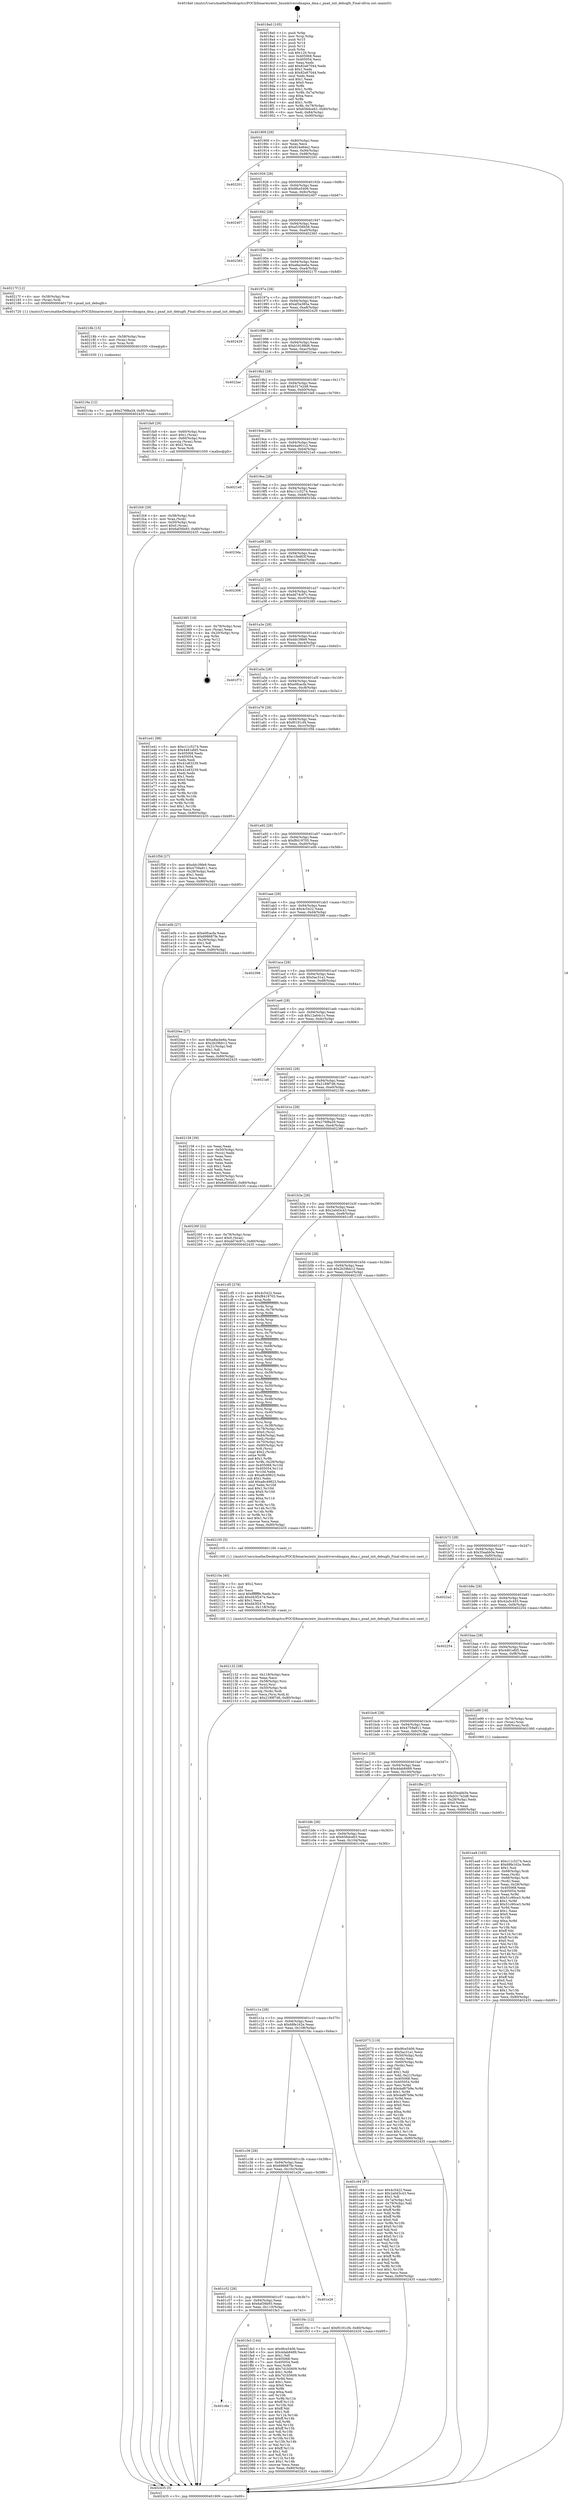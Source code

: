 digraph "0x4018a0" {
  label = "0x4018a0 (/mnt/c/Users/mathe/Desktop/tcc/POCII/binaries/extr_linuxdriversdmapxa_dma.c_pxad_init_debugfs_Final-ollvm.out::main(0))"
  labelloc = "t"
  node[shape=record]

  Entry [label="",width=0.3,height=0.3,shape=circle,fillcolor=black,style=filled]
  "0x401909" [label="{
     0x401909 [29]\l
     | [instrs]\l
     &nbsp;&nbsp;0x401909 \<+3\>: mov -0x80(%rbp),%eax\l
     &nbsp;&nbsp;0x40190c \<+2\>: mov %eax,%ecx\l
     &nbsp;&nbsp;0x40190e \<+6\>: sub $0x924e84e2,%ecx\l
     &nbsp;&nbsp;0x401914 \<+6\>: mov %eax,-0x94(%rbp)\l
     &nbsp;&nbsp;0x40191a \<+6\>: mov %ecx,-0x98(%rbp)\l
     &nbsp;&nbsp;0x401920 \<+6\>: je 0000000000402201 \<main+0x961\>\l
  }"]
  "0x402201" [label="{
     0x402201\l
  }", style=dashed]
  "0x401926" [label="{
     0x401926 [28]\l
     | [instrs]\l
     &nbsp;&nbsp;0x401926 \<+5\>: jmp 000000000040192b \<main+0x8b\>\l
     &nbsp;&nbsp;0x40192b \<+6\>: mov -0x94(%rbp),%eax\l
     &nbsp;&nbsp;0x401931 \<+5\>: sub $0x9fce5406,%eax\l
     &nbsp;&nbsp;0x401936 \<+6\>: mov %eax,-0x9c(%rbp)\l
     &nbsp;&nbsp;0x40193c \<+6\>: je 0000000000402407 \<main+0xb67\>\l
  }"]
  Exit [label="",width=0.3,height=0.3,shape=circle,fillcolor=black,style=filled,peripheries=2]
  "0x402407" [label="{
     0x402407\l
  }", style=dashed]
  "0x401942" [label="{
     0x401942 [28]\l
     | [instrs]\l
     &nbsp;&nbsp;0x401942 \<+5\>: jmp 0000000000401947 \<main+0xa7\>\l
     &nbsp;&nbsp;0x401947 \<+6\>: mov -0x94(%rbp),%eax\l
     &nbsp;&nbsp;0x40194d \<+5\>: sub $0xa5356b56,%eax\l
     &nbsp;&nbsp;0x401952 \<+6\>: mov %eax,-0xa0(%rbp)\l
     &nbsp;&nbsp;0x401958 \<+6\>: je 0000000000402363 \<main+0xac3\>\l
  }"]
  "0x40219a" [label="{
     0x40219a [12]\l
     | [instrs]\l
     &nbsp;&nbsp;0x40219a \<+7\>: movl $0x276f8a29,-0x80(%rbp)\l
     &nbsp;&nbsp;0x4021a1 \<+5\>: jmp 0000000000402435 \<main+0xb95\>\l
  }"]
  "0x402363" [label="{
     0x402363\l
  }", style=dashed]
  "0x40195e" [label="{
     0x40195e [28]\l
     | [instrs]\l
     &nbsp;&nbsp;0x40195e \<+5\>: jmp 0000000000401963 \<main+0xc3\>\l
     &nbsp;&nbsp;0x401963 \<+6\>: mov -0x94(%rbp),%eax\l
     &nbsp;&nbsp;0x401969 \<+5\>: sub $0xa8acbe6a,%eax\l
     &nbsp;&nbsp;0x40196e \<+6\>: mov %eax,-0xa4(%rbp)\l
     &nbsp;&nbsp;0x401974 \<+6\>: je 000000000040217f \<main+0x8df\>\l
  }"]
  "0x40218b" [label="{
     0x40218b [15]\l
     | [instrs]\l
     &nbsp;&nbsp;0x40218b \<+4\>: mov -0x58(%rbp),%rax\l
     &nbsp;&nbsp;0x40218f \<+3\>: mov (%rax),%rax\l
     &nbsp;&nbsp;0x402192 \<+3\>: mov %rax,%rdi\l
     &nbsp;&nbsp;0x402195 \<+5\>: call 0000000000401030 \<free@plt\>\l
     | [calls]\l
     &nbsp;&nbsp;0x401030 \{1\} (unknown)\l
  }"]
  "0x40217f" [label="{
     0x40217f [12]\l
     | [instrs]\l
     &nbsp;&nbsp;0x40217f \<+4\>: mov -0x58(%rbp),%rax\l
     &nbsp;&nbsp;0x402183 \<+3\>: mov (%rax),%rdi\l
     &nbsp;&nbsp;0x402186 \<+5\>: call 0000000000401720 \<pxad_init_debugfs\>\l
     | [calls]\l
     &nbsp;&nbsp;0x401720 \{1\} (/mnt/c/Users/mathe/Desktop/tcc/POCII/binaries/extr_linuxdriversdmapxa_dma.c_pxad_init_debugfs_Final-ollvm.out::pxad_init_debugfs)\l
  }"]
  "0x40197a" [label="{
     0x40197a [28]\l
     | [instrs]\l
     &nbsp;&nbsp;0x40197a \<+5\>: jmp 000000000040197f \<main+0xdf\>\l
     &nbsp;&nbsp;0x40197f \<+6\>: mov -0x94(%rbp),%eax\l
     &nbsp;&nbsp;0x401985 \<+5\>: sub $0xaf3a385a,%eax\l
     &nbsp;&nbsp;0x40198a \<+6\>: mov %eax,-0xa8(%rbp)\l
     &nbsp;&nbsp;0x401990 \<+6\>: je 0000000000402429 \<main+0xb89\>\l
  }"]
  "0x402132" [label="{
     0x402132 [38]\l
     | [instrs]\l
     &nbsp;&nbsp;0x402132 \<+6\>: mov -0x118(%rbp),%ecx\l
     &nbsp;&nbsp;0x402138 \<+3\>: imul %eax,%ecx\l
     &nbsp;&nbsp;0x40213b \<+4\>: mov -0x58(%rbp),%rsi\l
     &nbsp;&nbsp;0x40213f \<+3\>: mov (%rsi),%rsi\l
     &nbsp;&nbsp;0x402142 \<+4\>: mov -0x50(%rbp),%rdi\l
     &nbsp;&nbsp;0x402146 \<+3\>: movslq (%rdi),%rdi\l
     &nbsp;&nbsp;0x402149 \<+3\>: mov %ecx,(%rsi,%rdi,4)\l
     &nbsp;&nbsp;0x40214c \<+7\>: movl $0x2189f7d6,-0x80(%rbp)\l
     &nbsp;&nbsp;0x402153 \<+5\>: jmp 0000000000402435 \<main+0xb95\>\l
  }"]
  "0x402429" [label="{
     0x402429\l
  }", style=dashed]
  "0x401996" [label="{
     0x401996 [28]\l
     | [instrs]\l
     &nbsp;&nbsp;0x401996 \<+5\>: jmp 000000000040199b \<main+0xfb\>\l
     &nbsp;&nbsp;0x40199b \<+6\>: mov -0x94(%rbp),%eax\l
     &nbsp;&nbsp;0x4019a1 \<+5\>: sub $0xb16188d6,%eax\l
     &nbsp;&nbsp;0x4019a6 \<+6\>: mov %eax,-0xac(%rbp)\l
     &nbsp;&nbsp;0x4019ac \<+6\>: je 00000000004022ae \<main+0xa0e\>\l
  }"]
  "0x40210a" [label="{
     0x40210a [40]\l
     | [instrs]\l
     &nbsp;&nbsp;0x40210a \<+5\>: mov $0x2,%ecx\l
     &nbsp;&nbsp;0x40210f \<+1\>: cltd\l
     &nbsp;&nbsp;0x402110 \<+2\>: idiv %ecx\l
     &nbsp;&nbsp;0x402112 \<+6\>: imul $0xfffffffe,%edx,%ecx\l
     &nbsp;&nbsp;0x402118 \<+6\>: add $0xd43f247e,%ecx\l
     &nbsp;&nbsp;0x40211e \<+3\>: add $0x1,%ecx\l
     &nbsp;&nbsp;0x402121 \<+6\>: sub $0xd43f247e,%ecx\l
     &nbsp;&nbsp;0x402127 \<+6\>: mov %ecx,-0x118(%rbp)\l
     &nbsp;&nbsp;0x40212d \<+5\>: call 0000000000401160 \<next_i\>\l
     | [calls]\l
     &nbsp;&nbsp;0x401160 \{1\} (/mnt/c/Users/mathe/Desktop/tcc/POCII/binaries/extr_linuxdriversdmapxa_dma.c_pxad_init_debugfs_Final-ollvm.out::next_i)\l
  }"]
  "0x4022ae" [label="{
     0x4022ae\l
  }", style=dashed]
  "0x4019b2" [label="{
     0x4019b2 [28]\l
     | [instrs]\l
     &nbsp;&nbsp;0x4019b2 \<+5\>: jmp 00000000004019b7 \<main+0x117\>\l
     &nbsp;&nbsp;0x4019b7 \<+6\>: mov -0x94(%rbp),%eax\l
     &nbsp;&nbsp;0x4019bd \<+5\>: sub $0xb317e2d8,%eax\l
     &nbsp;&nbsp;0x4019c2 \<+6\>: mov %eax,-0xb0(%rbp)\l
     &nbsp;&nbsp;0x4019c8 \<+6\>: je 0000000000401fa9 \<main+0x709\>\l
  }"]
  "0x401c6e" [label="{
     0x401c6e\l
  }", style=dashed]
  "0x401fa9" [label="{
     0x401fa9 [29]\l
     | [instrs]\l
     &nbsp;&nbsp;0x401fa9 \<+4\>: mov -0x60(%rbp),%rax\l
     &nbsp;&nbsp;0x401fad \<+6\>: movl $0x1,(%rax)\l
     &nbsp;&nbsp;0x401fb3 \<+4\>: mov -0x60(%rbp),%rax\l
     &nbsp;&nbsp;0x401fb7 \<+3\>: movslq (%rax),%rax\l
     &nbsp;&nbsp;0x401fba \<+4\>: shl $0x2,%rax\l
     &nbsp;&nbsp;0x401fbe \<+3\>: mov %rax,%rdi\l
     &nbsp;&nbsp;0x401fc1 \<+5\>: call 0000000000401050 \<malloc@plt\>\l
     | [calls]\l
     &nbsp;&nbsp;0x401050 \{1\} (unknown)\l
  }"]
  "0x4019ce" [label="{
     0x4019ce [28]\l
     | [instrs]\l
     &nbsp;&nbsp;0x4019ce \<+5\>: jmp 00000000004019d3 \<main+0x133\>\l
     &nbsp;&nbsp;0x4019d3 \<+6\>: mov -0x94(%rbp),%eax\l
     &nbsp;&nbsp;0x4019d9 \<+5\>: sub $0xb4a901c2,%eax\l
     &nbsp;&nbsp;0x4019de \<+6\>: mov %eax,-0xb4(%rbp)\l
     &nbsp;&nbsp;0x4019e4 \<+6\>: je 00000000004021e0 \<main+0x940\>\l
  }"]
  "0x401fe3" [label="{
     0x401fe3 [144]\l
     | [instrs]\l
     &nbsp;&nbsp;0x401fe3 \<+5\>: mov $0x9fce5406,%eax\l
     &nbsp;&nbsp;0x401fe8 \<+5\>: mov $0x4dab8489,%ecx\l
     &nbsp;&nbsp;0x401fed \<+2\>: mov $0x1,%dl\l
     &nbsp;&nbsp;0x401fef \<+7\>: mov 0x405068,%esi\l
     &nbsp;&nbsp;0x401ff6 \<+7\>: mov 0x405054,%edi\l
     &nbsp;&nbsp;0x401ffd \<+3\>: mov %esi,%r8d\l
     &nbsp;&nbsp;0x402000 \<+7\>: add $0x7d1b5609,%r8d\l
     &nbsp;&nbsp;0x402007 \<+4\>: sub $0x1,%r8d\l
     &nbsp;&nbsp;0x40200b \<+7\>: sub $0x7d1b5609,%r8d\l
     &nbsp;&nbsp;0x402012 \<+4\>: imul %r8d,%esi\l
     &nbsp;&nbsp;0x402016 \<+3\>: and $0x1,%esi\l
     &nbsp;&nbsp;0x402019 \<+3\>: cmp $0x0,%esi\l
     &nbsp;&nbsp;0x40201c \<+4\>: sete %r9b\l
     &nbsp;&nbsp;0x402020 \<+3\>: cmp $0xa,%edi\l
     &nbsp;&nbsp;0x402023 \<+4\>: setl %r10b\l
     &nbsp;&nbsp;0x402027 \<+3\>: mov %r9b,%r11b\l
     &nbsp;&nbsp;0x40202a \<+4\>: xor $0xff,%r11b\l
     &nbsp;&nbsp;0x40202e \<+3\>: mov %r10b,%bl\l
     &nbsp;&nbsp;0x402031 \<+3\>: xor $0xff,%bl\l
     &nbsp;&nbsp;0x402034 \<+3\>: xor $0x1,%dl\l
     &nbsp;&nbsp;0x402037 \<+3\>: mov %r11b,%r14b\l
     &nbsp;&nbsp;0x40203a \<+4\>: and $0xff,%r14b\l
     &nbsp;&nbsp;0x40203e \<+3\>: and %dl,%r9b\l
     &nbsp;&nbsp;0x402041 \<+3\>: mov %bl,%r15b\l
     &nbsp;&nbsp;0x402044 \<+4\>: and $0xff,%r15b\l
     &nbsp;&nbsp;0x402048 \<+3\>: and %dl,%r10b\l
     &nbsp;&nbsp;0x40204b \<+3\>: or %r9b,%r14b\l
     &nbsp;&nbsp;0x40204e \<+3\>: or %r10b,%r15b\l
     &nbsp;&nbsp;0x402051 \<+3\>: xor %r15b,%r14b\l
     &nbsp;&nbsp;0x402054 \<+3\>: or %bl,%r11b\l
     &nbsp;&nbsp;0x402057 \<+4\>: xor $0xff,%r11b\l
     &nbsp;&nbsp;0x40205b \<+3\>: or $0x1,%dl\l
     &nbsp;&nbsp;0x40205e \<+3\>: and %dl,%r11b\l
     &nbsp;&nbsp;0x402061 \<+3\>: or %r11b,%r14b\l
     &nbsp;&nbsp;0x402064 \<+4\>: test $0x1,%r14b\l
     &nbsp;&nbsp;0x402068 \<+3\>: cmovne %ecx,%eax\l
     &nbsp;&nbsp;0x40206b \<+3\>: mov %eax,-0x80(%rbp)\l
     &nbsp;&nbsp;0x40206e \<+5\>: jmp 0000000000402435 \<main+0xb95\>\l
  }"]
  "0x4021e0" [label="{
     0x4021e0\l
  }", style=dashed]
  "0x4019ea" [label="{
     0x4019ea [28]\l
     | [instrs]\l
     &nbsp;&nbsp;0x4019ea \<+5\>: jmp 00000000004019ef \<main+0x14f\>\l
     &nbsp;&nbsp;0x4019ef \<+6\>: mov -0x94(%rbp),%eax\l
     &nbsp;&nbsp;0x4019f5 \<+5\>: sub $0xc11c5274,%eax\l
     &nbsp;&nbsp;0x4019fa \<+6\>: mov %eax,-0xb8(%rbp)\l
     &nbsp;&nbsp;0x401a00 \<+6\>: je 00000000004023da \<main+0xb3a\>\l
  }"]
  "0x401c52" [label="{
     0x401c52 [28]\l
     | [instrs]\l
     &nbsp;&nbsp;0x401c52 \<+5\>: jmp 0000000000401c57 \<main+0x3b7\>\l
     &nbsp;&nbsp;0x401c57 \<+6\>: mov -0x94(%rbp),%eax\l
     &nbsp;&nbsp;0x401c5d \<+5\>: sub $0x6af36b93,%eax\l
     &nbsp;&nbsp;0x401c62 \<+6\>: mov %eax,-0x110(%rbp)\l
     &nbsp;&nbsp;0x401c68 \<+6\>: je 0000000000401fe3 \<main+0x743\>\l
  }"]
  "0x4023da" [label="{
     0x4023da\l
  }", style=dashed]
  "0x401a06" [label="{
     0x401a06 [28]\l
     | [instrs]\l
     &nbsp;&nbsp;0x401a06 \<+5\>: jmp 0000000000401a0b \<main+0x16b\>\l
     &nbsp;&nbsp;0x401a0b \<+6\>: mov -0x94(%rbp),%eax\l
     &nbsp;&nbsp;0x401a11 \<+5\>: sub $0xc1fed63f,%eax\l
     &nbsp;&nbsp;0x401a16 \<+6\>: mov %eax,-0xbc(%rbp)\l
     &nbsp;&nbsp;0x401a1c \<+6\>: je 0000000000402306 \<main+0xa66\>\l
  }"]
  "0x401e26" [label="{
     0x401e26\l
  }", style=dashed]
  "0x402306" [label="{
     0x402306\l
  }", style=dashed]
  "0x401a22" [label="{
     0x401a22 [28]\l
     | [instrs]\l
     &nbsp;&nbsp;0x401a22 \<+5\>: jmp 0000000000401a27 \<main+0x187\>\l
     &nbsp;&nbsp;0x401a27 \<+6\>: mov -0x94(%rbp),%eax\l
     &nbsp;&nbsp;0x401a2d \<+5\>: sub $0xdd74c97c,%eax\l
     &nbsp;&nbsp;0x401a32 \<+6\>: mov %eax,-0xc0(%rbp)\l
     &nbsp;&nbsp;0x401a38 \<+6\>: je 0000000000402385 \<main+0xae5\>\l
  }"]
  "0x401fc6" [label="{
     0x401fc6 [29]\l
     | [instrs]\l
     &nbsp;&nbsp;0x401fc6 \<+4\>: mov -0x58(%rbp),%rdi\l
     &nbsp;&nbsp;0x401fca \<+3\>: mov %rax,(%rdi)\l
     &nbsp;&nbsp;0x401fcd \<+4\>: mov -0x50(%rbp),%rax\l
     &nbsp;&nbsp;0x401fd1 \<+6\>: movl $0x0,(%rax)\l
     &nbsp;&nbsp;0x401fd7 \<+7\>: movl $0x6af36b93,-0x80(%rbp)\l
     &nbsp;&nbsp;0x401fde \<+5\>: jmp 0000000000402435 \<main+0xb95\>\l
  }"]
  "0x402385" [label="{
     0x402385 [19]\l
     | [instrs]\l
     &nbsp;&nbsp;0x402385 \<+4\>: mov -0x78(%rbp),%rax\l
     &nbsp;&nbsp;0x402389 \<+2\>: mov (%rax),%eax\l
     &nbsp;&nbsp;0x40238b \<+4\>: lea -0x20(%rbp),%rsp\l
     &nbsp;&nbsp;0x40238f \<+1\>: pop %rbx\l
     &nbsp;&nbsp;0x402390 \<+2\>: pop %r12\l
     &nbsp;&nbsp;0x402392 \<+2\>: pop %r14\l
     &nbsp;&nbsp;0x402394 \<+2\>: pop %r15\l
     &nbsp;&nbsp;0x402396 \<+1\>: pop %rbp\l
     &nbsp;&nbsp;0x402397 \<+1\>: ret\l
  }"]
  "0x401a3e" [label="{
     0x401a3e [28]\l
     | [instrs]\l
     &nbsp;&nbsp;0x401a3e \<+5\>: jmp 0000000000401a43 \<main+0x1a3\>\l
     &nbsp;&nbsp;0x401a43 \<+6\>: mov -0x94(%rbp),%eax\l
     &nbsp;&nbsp;0x401a49 \<+5\>: sub $0xddc39fe9,%eax\l
     &nbsp;&nbsp;0x401a4e \<+6\>: mov %eax,-0xc4(%rbp)\l
     &nbsp;&nbsp;0x401a54 \<+6\>: je 0000000000401f73 \<main+0x6d3\>\l
  }"]
  "0x401c36" [label="{
     0x401c36 [28]\l
     | [instrs]\l
     &nbsp;&nbsp;0x401c36 \<+5\>: jmp 0000000000401c3b \<main+0x39b\>\l
     &nbsp;&nbsp;0x401c3b \<+6\>: mov -0x94(%rbp),%eax\l
     &nbsp;&nbsp;0x401c41 \<+5\>: sub $0x698687fe,%eax\l
     &nbsp;&nbsp;0x401c46 \<+6\>: mov %eax,-0x10c(%rbp)\l
     &nbsp;&nbsp;0x401c4c \<+6\>: je 0000000000401e26 \<main+0x586\>\l
  }"]
  "0x401f73" [label="{
     0x401f73\l
  }", style=dashed]
  "0x401a5a" [label="{
     0x401a5a [28]\l
     | [instrs]\l
     &nbsp;&nbsp;0x401a5a \<+5\>: jmp 0000000000401a5f \<main+0x1bf\>\l
     &nbsp;&nbsp;0x401a5f \<+6\>: mov -0x94(%rbp),%eax\l
     &nbsp;&nbsp;0x401a65 \<+5\>: sub $0xe0fcacfa,%eax\l
     &nbsp;&nbsp;0x401a6a \<+6\>: mov %eax,-0xc8(%rbp)\l
     &nbsp;&nbsp;0x401a70 \<+6\>: je 0000000000401e41 \<main+0x5a1\>\l
  }"]
  "0x401f4c" [label="{
     0x401f4c [12]\l
     | [instrs]\l
     &nbsp;&nbsp;0x401f4c \<+7\>: movl $0xf0191cf4,-0x80(%rbp)\l
     &nbsp;&nbsp;0x401f53 \<+5\>: jmp 0000000000402435 \<main+0xb95\>\l
  }"]
  "0x401e41" [label="{
     0x401e41 [88]\l
     | [instrs]\l
     &nbsp;&nbsp;0x401e41 \<+5\>: mov $0xc11c5274,%eax\l
     &nbsp;&nbsp;0x401e46 \<+5\>: mov $0x4481efd5,%ecx\l
     &nbsp;&nbsp;0x401e4b \<+7\>: mov 0x405068,%edx\l
     &nbsp;&nbsp;0x401e52 \<+7\>: mov 0x405054,%esi\l
     &nbsp;&nbsp;0x401e59 \<+2\>: mov %edx,%edi\l
     &nbsp;&nbsp;0x401e5b \<+6\>: sub $0x41e83239,%edi\l
     &nbsp;&nbsp;0x401e61 \<+3\>: sub $0x1,%edi\l
     &nbsp;&nbsp;0x401e64 \<+6\>: add $0x41e83239,%edi\l
     &nbsp;&nbsp;0x401e6a \<+3\>: imul %edi,%edx\l
     &nbsp;&nbsp;0x401e6d \<+3\>: and $0x1,%edx\l
     &nbsp;&nbsp;0x401e70 \<+3\>: cmp $0x0,%edx\l
     &nbsp;&nbsp;0x401e73 \<+4\>: sete %r8b\l
     &nbsp;&nbsp;0x401e77 \<+3\>: cmp $0xa,%esi\l
     &nbsp;&nbsp;0x401e7a \<+4\>: setl %r9b\l
     &nbsp;&nbsp;0x401e7e \<+3\>: mov %r8b,%r10b\l
     &nbsp;&nbsp;0x401e81 \<+3\>: and %r9b,%r10b\l
     &nbsp;&nbsp;0x401e84 \<+3\>: xor %r9b,%r8b\l
     &nbsp;&nbsp;0x401e87 \<+3\>: or %r8b,%r10b\l
     &nbsp;&nbsp;0x401e8a \<+4\>: test $0x1,%r10b\l
     &nbsp;&nbsp;0x401e8e \<+3\>: cmovne %ecx,%eax\l
     &nbsp;&nbsp;0x401e91 \<+3\>: mov %eax,-0x80(%rbp)\l
     &nbsp;&nbsp;0x401e94 \<+5\>: jmp 0000000000402435 \<main+0xb95\>\l
  }"]
  "0x401a76" [label="{
     0x401a76 [28]\l
     | [instrs]\l
     &nbsp;&nbsp;0x401a76 \<+5\>: jmp 0000000000401a7b \<main+0x1db\>\l
     &nbsp;&nbsp;0x401a7b \<+6\>: mov -0x94(%rbp),%eax\l
     &nbsp;&nbsp;0x401a81 \<+5\>: sub $0xf0191cf4,%eax\l
     &nbsp;&nbsp;0x401a86 \<+6\>: mov %eax,-0xcc(%rbp)\l
     &nbsp;&nbsp;0x401a8c \<+6\>: je 0000000000401f58 \<main+0x6b8\>\l
  }"]
  "0x401ea9" [label="{
     0x401ea9 [163]\l
     | [instrs]\l
     &nbsp;&nbsp;0x401ea9 \<+5\>: mov $0xc11c5274,%ecx\l
     &nbsp;&nbsp;0x401eae \<+5\>: mov $0x68fe162e,%edx\l
     &nbsp;&nbsp;0x401eb3 \<+3\>: mov $0x1,%sil\l
     &nbsp;&nbsp;0x401eb6 \<+4\>: mov -0x68(%rbp),%rdi\l
     &nbsp;&nbsp;0x401eba \<+2\>: mov %eax,(%rdi)\l
     &nbsp;&nbsp;0x401ebc \<+4\>: mov -0x68(%rbp),%rdi\l
     &nbsp;&nbsp;0x401ec0 \<+2\>: mov (%rdi),%eax\l
     &nbsp;&nbsp;0x401ec2 \<+3\>: mov %eax,-0x28(%rbp)\l
     &nbsp;&nbsp;0x401ec5 \<+7\>: mov 0x405068,%eax\l
     &nbsp;&nbsp;0x401ecc \<+8\>: mov 0x405054,%r8d\l
     &nbsp;&nbsp;0x401ed4 \<+3\>: mov %eax,%r9d\l
     &nbsp;&nbsp;0x401ed7 \<+7\>: sub $0x51c90ce3,%r9d\l
     &nbsp;&nbsp;0x401ede \<+4\>: sub $0x1,%r9d\l
     &nbsp;&nbsp;0x401ee2 \<+7\>: add $0x51c90ce3,%r9d\l
     &nbsp;&nbsp;0x401ee9 \<+4\>: imul %r9d,%eax\l
     &nbsp;&nbsp;0x401eed \<+3\>: and $0x1,%eax\l
     &nbsp;&nbsp;0x401ef0 \<+3\>: cmp $0x0,%eax\l
     &nbsp;&nbsp;0x401ef3 \<+4\>: sete %r10b\l
     &nbsp;&nbsp;0x401ef7 \<+4\>: cmp $0xa,%r8d\l
     &nbsp;&nbsp;0x401efb \<+4\>: setl %r11b\l
     &nbsp;&nbsp;0x401eff \<+3\>: mov %r10b,%bl\l
     &nbsp;&nbsp;0x401f02 \<+3\>: xor $0xff,%bl\l
     &nbsp;&nbsp;0x401f05 \<+3\>: mov %r11b,%r14b\l
     &nbsp;&nbsp;0x401f08 \<+4\>: xor $0xff,%r14b\l
     &nbsp;&nbsp;0x401f0c \<+4\>: xor $0x0,%sil\l
     &nbsp;&nbsp;0x401f10 \<+3\>: mov %bl,%r15b\l
     &nbsp;&nbsp;0x401f13 \<+4\>: and $0x0,%r15b\l
     &nbsp;&nbsp;0x401f17 \<+3\>: and %sil,%r10b\l
     &nbsp;&nbsp;0x401f1a \<+3\>: mov %r14b,%r12b\l
     &nbsp;&nbsp;0x401f1d \<+4\>: and $0x0,%r12b\l
     &nbsp;&nbsp;0x401f21 \<+3\>: and %sil,%r11b\l
     &nbsp;&nbsp;0x401f24 \<+3\>: or %r10b,%r15b\l
     &nbsp;&nbsp;0x401f27 \<+3\>: or %r11b,%r12b\l
     &nbsp;&nbsp;0x401f2a \<+3\>: xor %r12b,%r15b\l
     &nbsp;&nbsp;0x401f2d \<+3\>: or %r14b,%bl\l
     &nbsp;&nbsp;0x401f30 \<+3\>: xor $0xff,%bl\l
     &nbsp;&nbsp;0x401f33 \<+4\>: or $0x0,%sil\l
     &nbsp;&nbsp;0x401f37 \<+3\>: and %sil,%bl\l
     &nbsp;&nbsp;0x401f3a \<+3\>: or %bl,%r15b\l
     &nbsp;&nbsp;0x401f3d \<+4\>: test $0x1,%r15b\l
     &nbsp;&nbsp;0x401f41 \<+3\>: cmovne %edx,%ecx\l
     &nbsp;&nbsp;0x401f44 \<+3\>: mov %ecx,-0x80(%rbp)\l
     &nbsp;&nbsp;0x401f47 \<+5\>: jmp 0000000000402435 \<main+0xb95\>\l
  }"]
  "0x401f58" [label="{
     0x401f58 [27]\l
     | [instrs]\l
     &nbsp;&nbsp;0x401f58 \<+5\>: mov $0xddc39fe9,%eax\l
     &nbsp;&nbsp;0x401f5d \<+5\>: mov $0x4759a911,%ecx\l
     &nbsp;&nbsp;0x401f62 \<+3\>: mov -0x28(%rbp),%edx\l
     &nbsp;&nbsp;0x401f65 \<+3\>: cmp $0x1,%edx\l
     &nbsp;&nbsp;0x401f68 \<+3\>: cmovl %ecx,%eax\l
     &nbsp;&nbsp;0x401f6b \<+3\>: mov %eax,-0x80(%rbp)\l
     &nbsp;&nbsp;0x401f6e \<+5\>: jmp 0000000000402435 \<main+0xb95\>\l
  }"]
  "0x401a92" [label="{
     0x401a92 [28]\l
     | [instrs]\l
     &nbsp;&nbsp;0x401a92 \<+5\>: jmp 0000000000401a97 \<main+0x1f7\>\l
     &nbsp;&nbsp;0x401a97 \<+6\>: mov -0x94(%rbp),%eax\l
     &nbsp;&nbsp;0x401a9d \<+5\>: sub $0xf8419705,%eax\l
     &nbsp;&nbsp;0x401aa2 \<+6\>: mov %eax,-0xd0(%rbp)\l
     &nbsp;&nbsp;0x401aa8 \<+6\>: je 0000000000401e0b \<main+0x56b\>\l
  }"]
  "0x4018a0" [label="{
     0x4018a0 [105]\l
     | [instrs]\l
     &nbsp;&nbsp;0x4018a0 \<+1\>: push %rbp\l
     &nbsp;&nbsp;0x4018a1 \<+3\>: mov %rsp,%rbp\l
     &nbsp;&nbsp;0x4018a4 \<+2\>: push %r15\l
     &nbsp;&nbsp;0x4018a6 \<+2\>: push %r14\l
     &nbsp;&nbsp;0x4018a8 \<+2\>: push %r12\l
     &nbsp;&nbsp;0x4018aa \<+1\>: push %rbx\l
     &nbsp;&nbsp;0x4018ab \<+7\>: sub $0x120,%rsp\l
     &nbsp;&nbsp;0x4018b2 \<+7\>: mov 0x405068,%eax\l
     &nbsp;&nbsp;0x4018b9 \<+7\>: mov 0x405054,%ecx\l
     &nbsp;&nbsp;0x4018c0 \<+2\>: mov %eax,%edx\l
     &nbsp;&nbsp;0x4018c2 \<+6\>: add $0x82a67044,%edx\l
     &nbsp;&nbsp;0x4018c8 \<+3\>: sub $0x1,%edx\l
     &nbsp;&nbsp;0x4018cb \<+6\>: sub $0x82a67044,%edx\l
     &nbsp;&nbsp;0x4018d1 \<+3\>: imul %edx,%eax\l
     &nbsp;&nbsp;0x4018d4 \<+3\>: and $0x1,%eax\l
     &nbsp;&nbsp;0x4018d7 \<+3\>: cmp $0x0,%eax\l
     &nbsp;&nbsp;0x4018da \<+4\>: sete %r8b\l
     &nbsp;&nbsp;0x4018de \<+4\>: and $0x1,%r8b\l
     &nbsp;&nbsp;0x4018e2 \<+4\>: mov %r8b,-0x7a(%rbp)\l
     &nbsp;&nbsp;0x4018e6 \<+3\>: cmp $0xa,%ecx\l
     &nbsp;&nbsp;0x4018e9 \<+4\>: setl %r8b\l
     &nbsp;&nbsp;0x4018ed \<+4\>: and $0x1,%r8b\l
     &nbsp;&nbsp;0x4018f1 \<+4\>: mov %r8b,-0x79(%rbp)\l
     &nbsp;&nbsp;0x4018f5 \<+7\>: movl $0x656dce63,-0x80(%rbp)\l
     &nbsp;&nbsp;0x4018fc \<+6\>: mov %edi,-0x84(%rbp)\l
     &nbsp;&nbsp;0x401902 \<+7\>: mov %rsi,-0x90(%rbp)\l
  }"]
  "0x401e0b" [label="{
     0x401e0b [27]\l
     | [instrs]\l
     &nbsp;&nbsp;0x401e0b \<+5\>: mov $0xe0fcacfa,%eax\l
     &nbsp;&nbsp;0x401e10 \<+5\>: mov $0x698687fe,%ecx\l
     &nbsp;&nbsp;0x401e15 \<+3\>: mov -0x29(%rbp),%dl\l
     &nbsp;&nbsp;0x401e18 \<+3\>: test $0x1,%dl\l
     &nbsp;&nbsp;0x401e1b \<+3\>: cmovne %ecx,%eax\l
     &nbsp;&nbsp;0x401e1e \<+3\>: mov %eax,-0x80(%rbp)\l
     &nbsp;&nbsp;0x401e21 \<+5\>: jmp 0000000000402435 \<main+0xb95\>\l
  }"]
  "0x401aae" [label="{
     0x401aae [28]\l
     | [instrs]\l
     &nbsp;&nbsp;0x401aae \<+5\>: jmp 0000000000401ab3 \<main+0x213\>\l
     &nbsp;&nbsp;0x401ab3 \<+6\>: mov -0x94(%rbp),%eax\l
     &nbsp;&nbsp;0x401ab9 \<+5\>: sub $0x4c5422,%eax\l
     &nbsp;&nbsp;0x401abe \<+6\>: mov %eax,-0xd4(%rbp)\l
     &nbsp;&nbsp;0x401ac4 \<+6\>: je 0000000000402398 \<main+0xaf8\>\l
  }"]
  "0x402435" [label="{
     0x402435 [5]\l
     | [instrs]\l
     &nbsp;&nbsp;0x402435 \<+5\>: jmp 0000000000401909 \<main+0x69\>\l
  }"]
  "0x402398" [label="{
     0x402398\l
  }", style=dashed]
  "0x401aca" [label="{
     0x401aca [28]\l
     | [instrs]\l
     &nbsp;&nbsp;0x401aca \<+5\>: jmp 0000000000401acf \<main+0x22f\>\l
     &nbsp;&nbsp;0x401acf \<+6\>: mov -0x94(%rbp),%eax\l
     &nbsp;&nbsp;0x401ad5 \<+5\>: sub $0x5ac31a1,%eax\l
     &nbsp;&nbsp;0x401ada \<+6\>: mov %eax,-0xd8(%rbp)\l
     &nbsp;&nbsp;0x401ae0 \<+6\>: je 00000000004020ea \<main+0x84a\>\l
  }"]
  "0x401c1a" [label="{
     0x401c1a [28]\l
     | [instrs]\l
     &nbsp;&nbsp;0x401c1a \<+5\>: jmp 0000000000401c1f \<main+0x37f\>\l
     &nbsp;&nbsp;0x401c1f \<+6\>: mov -0x94(%rbp),%eax\l
     &nbsp;&nbsp;0x401c25 \<+5\>: sub $0x68fe162e,%eax\l
     &nbsp;&nbsp;0x401c2a \<+6\>: mov %eax,-0x108(%rbp)\l
     &nbsp;&nbsp;0x401c30 \<+6\>: je 0000000000401f4c \<main+0x6ac\>\l
  }"]
  "0x4020ea" [label="{
     0x4020ea [27]\l
     | [instrs]\l
     &nbsp;&nbsp;0x4020ea \<+5\>: mov $0xa8acbe6a,%eax\l
     &nbsp;&nbsp;0x4020ef \<+5\>: mov $0x2b29bb12,%ecx\l
     &nbsp;&nbsp;0x4020f4 \<+3\>: mov -0x21(%rbp),%dl\l
     &nbsp;&nbsp;0x4020f7 \<+3\>: test $0x1,%dl\l
     &nbsp;&nbsp;0x4020fa \<+3\>: cmovne %ecx,%eax\l
     &nbsp;&nbsp;0x4020fd \<+3\>: mov %eax,-0x80(%rbp)\l
     &nbsp;&nbsp;0x402100 \<+5\>: jmp 0000000000402435 \<main+0xb95\>\l
  }"]
  "0x401ae6" [label="{
     0x401ae6 [28]\l
     | [instrs]\l
     &nbsp;&nbsp;0x401ae6 \<+5\>: jmp 0000000000401aeb \<main+0x24b\>\l
     &nbsp;&nbsp;0x401aeb \<+6\>: mov -0x94(%rbp),%eax\l
     &nbsp;&nbsp;0x401af1 \<+5\>: sub $0x12a64c1c,%eax\l
     &nbsp;&nbsp;0x401af6 \<+6\>: mov %eax,-0xdc(%rbp)\l
     &nbsp;&nbsp;0x401afc \<+6\>: je 00000000004021a6 \<main+0x906\>\l
  }"]
  "0x401c94" [label="{
     0x401c94 [97]\l
     | [instrs]\l
     &nbsp;&nbsp;0x401c94 \<+5\>: mov $0x4c5422,%eax\l
     &nbsp;&nbsp;0x401c99 \<+5\>: mov $0x2a0d3c43,%ecx\l
     &nbsp;&nbsp;0x401c9e \<+2\>: mov $0x1,%dl\l
     &nbsp;&nbsp;0x401ca0 \<+4\>: mov -0x7a(%rbp),%sil\l
     &nbsp;&nbsp;0x401ca4 \<+4\>: mov -0x79(%rbp),%dil\l
     &nbsp;&nbsp;0x401ca8 \<+3\>: mov %sil,%r8b\l
     &nbsp;&nbsp;0x401cab \<+4\>: xor $0xff,%r8b\l
     &nbsp;&nbsp;0x401caf \<+3\>: mov %dil,%r9b\l
     &nbsp;&nbsp;0x401cb2 \<+4\>: xor $0xff,%r9b\l
     &nbsp;&nbsp;0x401cb6 \<+3\>: xor $0x0,%dl\l
     &nbsp;&nbsp;0x401cb9 \<+3\>: mov %r8b,%r10b\l
     &nbsp;&nbsp;0x401cbc \<+4\>: and $0x0,%r10b\l
     &nbsp;&nbsp;0x401cc0 \<+3\>: and %dl,%sil\l
     &nbsp;&nbsp;0x401cc3 \<+3\>: mov %r9b,%r11b\l
     &nbsp;&nbsp;0x401cc6 \<+4\>: and $0x0,%r11b\l
     &nbsp;&nbsp;0x401cca \<+3\>: and %dl,%dil\l
     &nbsp;&nbsp;0x401ccd \<+3\>: or %sil,%r10b\l
     &nbsp;&nbsp;0x401cd0 \<+3\>: or %dil,%r11b\l
     &nbsp;&nbsp;0x401cd3 \<+3\>: xor %r11b,%r10b\l
     &nbsp;&nbsp;0x401cd6 \<+3\>: or %r9b,%r8b\l
     &nbsp;&nbsp;0x401cd9 \<+4\>: xor $0xff,%r8b\l
     &nbsp;&nbsp;0x401cdd \<+3\>: or $0x0,%dl\l
     &nbsp;&nbsp;0x401ce0 \<+3\>: and %dl,%r8b\l
     &nbsp;&nbsp;0x401ce3 \<+3\>: or %r8b,%r10b\l
     &nbsp;&nbsp;0x401ce6 \<+4\>: test $0x1,%r10b\l
     &nbsp;&nbsp;0x401cea \<+3\>: cmovne %ecx,%eax\l
     &nbsp;&nbsp;0x401ced \<+3\>: mov %eax,-0x80(%rbp)\l
     &nbsp;&nbsp;0x401cf0 \<+5\>: jmp 0000000000402435 \<main+0xb95\>\l
  }"]
  "0x4021a6" [label="{
     0x4021a6\l
  }", style=dashed]
  "0x401b02" [label="{
     0x401b02 [28]\l
     | [instrs]\l
     &nbsp;&nbsp;0x401b02 \<+5\>: jmp 0000000000401b07 \<main+0x267\>\l
     &nbsp;&nbsp;0x401b07 \<+6\>: mov -0x94(%rbp),%eax\l
     &nbsp;&nbsp;0x401b0d \<+5\>: sub $0x2189f7d6,%eax\l
     &nbsp;&nbsp;0x401b12 \<+6\>: mov %eax,-0xe0(%rbp)\l
     &nbsp;&nbsp;0x401b18 \<+6\>: je 0000000000402158 \<main+0x8b8\>\l
  }"]
  "0x401bfe" [label="{
     0x401bfe [28]\l
     | [instrs]\l
     &nbsp;&nbsp;0x401bfe \<+5\>: jmp 0000000000401c03 \<main+0x363\>\l
     &nbsp;&nbsp;0x401c03 \<+6\>: mov -0x94(%rbp),%eax\l
     &nbsp;&nbsp;0x401c09 \<+5\>: sub $0x656dce63,%eax\l
     &nbsp;&nbsp;0x401c0e \<+6\>: mov %eax,-0x104(%rbp)\l
     &nbsp;&nbsp;0x401c14 \<+6\>: je 0000000000401c94 \<main+0x3f4\>\l
  }"]
  "0x402158" [label="{
     0x402158 [39]\l
     | [instrs]\l
     &nbsp;&nbsp;0x402158 \<+2\>: xor %eax,%eax\l
     &nbsp;&nbsp;0x40215a \<+4\>: mov -0x50(%rbp),%rcx\l
     &nbsp;&nbsp;0x40215e \<+2\>: mov (%rcx),%edx\l
     &nbsp;&nbsp;0x402160 \<+2\>: mov %eax,%esi\l
     &nbsp;&nbsp;0x402162 \<+2\>: sub %edx,%esi\l
     &nbsp;&nbsp;0x402164 \<+2\>: mov %eax,%edx\l
     &nbsp;&nbsp;0x402166 \<+3\>: sub $0x1,%edx\l
     &nbsp;&nbsp;0x402169 \<+2\>: add %edx,%esi\l
     &nbsp;&nbsp;0x40216b \<+2\>: sub %esi,%eax\l
     &nbsp;&nbsp;0x40216d \<+4\>: mov -0x50(%rbp),%rcx\l
     &nbsp;&nbsp;0x402171 \<+2\>: mov %eax,(%rcx)\l
     &nbsp;&nbsp;0x402173 \<+7\>: movl $0x6af36b93,-0x80(%rbp)\l
     &nbsp;&nbsp;0x40217a \<+5\>: jmp 0000000000402435 \<main+0xb95\>\l
  }"]
  "0x401b1e" [label="{
     0x401b1e [28]\l
     | [instrs]\l
     &nbsp;&nbsp;0x401b1e \<+5\>: jmp 0000000000401b23 \<main+0x283\>\l
     &nbsp;&nbsp;0x401b23 \<+6\>: mov -0x94(%rbp),%eax\l
     &nbsp;&nbsp;0x401b29 \<+5\>: sub $0x276f8a29,%eax\l
     &nbsp;&nbsp;0x401b2e \<+6\>: mov %eax,-0xe4(%rbp)\l
     &nbsp;&nbsp;0x401b34 \<+6\>: je 000000000040236f \<main+0xacf\>\l
  }"]
  "0x402073" [label="{
     0x402073 [119]\l
     | [instrs]\l
     &nbsp;&nbsp;0x402073 \<+5\>: mov $0x9fce5406,%eax\l
     &nbsp;&nbsp;0x402078 \<+5\>: mov $0x5ac31a1,%ecx\l
     &nbsp;&nbsp;0x40207d \<+4\>: mov -0x50(%rbp),%rdx\l
     &nbsp;&nbsp;0x402081 \<+2\>: mov (%rdx),%esi\l
     &nbsp;&nbsp;0x402083 \<+4\>: mov -0x60(%rbp),%rdx\l
     &nbsp;&nbsp;0x402087 \<+2\>: cmp (%rdx),%esi\l
     &nbsp;&nbsp;0x402089 \<+4\>: setl %dil\l
     &nbsp;&nbsp;0x40208d \<+4\>: and $0x1,%dil\l
     &nbsp;&nbsp;0x402091 \<+4\>: mov %dil,-0x21(%rbp)\l
     &nbsp;&nbsp;0x402095 \<+7\>: mov 0x405068,%esi\l
     &nbsp;&nbsp;0x40209c \<+8\>: mov 0x405054,%r8d\l
     &nbsp;&nbsp;0x4020a4 \<+3\>: mov %esi,%r9d\l
     &nbsp;&nbsp;0x4020a7 \<+7\>: add $0x4af67b9e,%r9d\l
     &nbsp;&nbsp;0x4020ae \<+4\>: sub $0x1,%r9d\l
     &nbsp;&nbsp;0x4020b2 \<+7\>: sub $0x4af67b9e,%r9d\l
     &nbsp;&nbsp;0x4020b9 \<+4\>: imul %r9d,%esi\l
     &nbsp;&nbsp;0x4020bd \<+3\>: and $0x1,%esi\l
     &nbsp;&nbsp;0x4020c0 \<+3\>: cmp $0x0,%esi\l
     &nbsp;&nbsp;0x4020c3 \<+4\>: sete %dil\l
     &nbsp;&nbsp;0x4020c7 \<+4\>: cmp $0xa,%r8d\l
     &nbsp;&nbsp;0x4020cb \<+4\>: setl %r10b\l
     &nbsp;&nbsp;0x4020cf \<+3\>: mov %dil,%r11b\l
     &nbsp;&nbsp;0x4020d2 \<+3\>: and %r10b,%r11b\l
     &nbsp;&nbsp;0x4020d5 \<+3\>: xor %r10b,%dil\l
     &nbsp;&nbsp;0x4020d8 \<+3\>: or %dil,%r11b\l
     &nbsp;&nbsp;0x4020db \<+4\>: test $0x1,%r11b\l
     &nbsp;&nbsp;0x4020df \<+3\>: cmovne %ecx,%eax\l
     &nbsp;&nbsp;0x4020e2 \<+3\>: mov %eax,-0x80(%rbp)\l
     &nbsp;&nbsp;0x4020e5 \<+5\>: jmp 0000000000402435 \<main+0xb95\>\l
  }"]
  "0x40236f" [label="{
     0x40236f [22]\l
     | [instrs]\l
     &nbsp;&nbsp;0x40236f \<+4\>: mov -0x78(%rbp),%rax\l
     &nbsp;&nbsp;0x402373 \<+6\>: movl $0x0,(%rax)\l
     &nbsp;&nbsp;0x402379 \<+7\>: movl $0xdd74c97c,-0x80(%rbp)\l
     &nbsp;&nbsp;0x402380 \<+5\>: jmp 0000000000402435 \<main+0xb95\>\l
  }"]
  "0x401b3a" [label="{
     0x401b3a [28]\l
     | [instrs]\l
     &nbsp;&nbsp;0x401b3a \<+5\>: jmp 0000000000401b3f \<main+0x29f\>\l
     &nbsp;&nbsp;0x401b3f \<+6\>: mov -0x94(%rbp),%eax\l
     &nbsp;&nbsp;0x401b45 \<+5\>: sub $0x2a0d3c43,%eax\l
     &nbsp;&nbsp;0x401b4a \<+6\>: mov %eax,-0xe8(%rbp)\l
     &nbsp;&nbsp;0x401b50 \<+6\>: je 0000000000401cf5 \<main+0x455\>\l
  }"]
  "0x401be2" [label="{
     0x401be2 [28]\l
     | [instrs]\l
     &nbsp;&nbsp;0x401be2 \<+5\>: jmp 0000000000401be7 \<main+0x347\>\l
     &nbsp;&nbsp;0x401be7 \<+6\>: mov -0x94(%rbp),%eax\l
     &nbsp;&nbsp;0x401bed \<+5\>: sub $0x4dab8489,%eax\l
     &nbsp;&nbsp;0x401bf2 \<+6\>: mov %eax,-0x100(%rbp)\l
     &nbsp;&nbsp;0x401bf8 \<+6\>: je 0000000000402073 \<main+0x7d3\>\l
  }"]
  "0x401cf5" [label="{
     0x401cf5 [278]\l
     | [instrs]\l
     &nbsp;&nbsp;0x401cf5 \<+5\>: mov $0x4c5422,%eax\l
     &nbsp;&nbsp;0x401cfa \<+5\>: mov $0xf8419705,%ecx\l
     &nbsp;&nbsp;0x401cff \<+3\>: mov %rsp,%rdx\l
     &nbsp;&nbsp;0x401d02 \<+4\>: add $0xfffffffffffffff0,%rdx\l
     &nbsp;&nbsp;0x401d06 \<+3\>: mov %rdx,%rsp\l
     &nbsp;&nbsp;0x401d09 \<+4\>: mov %rdx,-0x78(%rbp)\l
     &nbsp;&nbsp;0x401d0d \<+3\>: mov %rsp,%rdx\l
     &nbsp;&nbsp;0x401d10 \<+4\>: add $0xfffffffffffffff0,%rdx\l
     &nbsp;&nbsp;0x401d14 \<+3\>: mov %rdx,%rsp\l
     &nbsp;&nbsp;0x401d17 \<+3\>: mov %rsp,%rsi\l
     &nbsp;&nbsp;0x401d1a \<+4\>: add $0xfffffffffffffff0,%rsi\l
     &nbsp;&nbsp;0x401d1e \<+3\>: mov %rsi,%rsp\l
     &nbsp;&nbsp;0x401d21 \<+4\>: mov %rsi,-0x70(%rbp)\l
     &nbsp;&nbsp;0x401d25 \<+3\>: mov %rsp,%rsi\l
     &nbsp;&nbsp;0x401d28 \<+4\>: add $0xfffffffffffffff0,%rsi\l
     &nbsp;&nbsp;0x401d2c \<+3\>: mov %rsi,%rsp\l
     &nbsp;&nbsp;0x401d2f \<+4\>: mov %rsi,-0x68(%rbp)\l
     &nbsp;&nbsp;0x401d33 \<+3\>: mov %rsp,%rsi\l
     &nbsp;&nbsp;0x401d36 \<+4\>: add $0xfffffffffffffff0,%rsi\l
     &nbsp;&nbsp;0x401d3a \<+3\>: mov %rsi,%rsp\l
     &nbsp;&nbsp;0x401d3d \<+4\>: mov %rsi,-0x60(%rbp)\l
     &nbsp;&nbsp;0x401d41 \<+3\>: mov %rsp,%rsi\l
     &nbsp;&nbsp;0x401d44 \<+4\>: add $0xfffffffffffffff0,%rsi\l
     &nbsp;&nbsp;0x401d48 \<+3\>: mov %rsi,%rsp\l
     &nbsp;&nbsp;0x401d4b \<+4\>: mov %rsi,-0x58(%rbp)\l
     &nbsp;&nbsp;0x401d4f \<+3\>: mov %rsp,%rsi\l
     &nbsp;&nbsp;0x401d52 \<+4\>: add $0xfffffffffffffff0,%rsi\l
     &nbsp;&nbsp;0x401d56 \<+3\>: mov %rsi,%rsp\l
     &nbsp;&nbsp;0x401d59 \<+4\>: mov %rsi,-0x50(%rbp)\l
     &nbsp;&nbsp;0x401d5d \<+3\>: mov %rsp,%rsi\l
     &nbsp;&nbsp;0x401d60 \<+4\>: add $0xfffffffffffffff0,%rsi\l
     &nbsp;&nbsp;0x401d64 \<+3\>: mov %rsi,%rsp\l
     &nbsp;&nbsp;0x401d67 \<+4\>: mov %rsi,-0x48(%rbp)\l
     &nbsp;&nbsp;0x401d6b \<+3\>: mov %rsp,%rsi\l
     &nbsp;&nbsp;0x401d6e \<+4\>: add $0xfffffffffffffff0,%rsi\l
     &nbsp;&nbsp;0x401d72 \<+3\>: mov %rsi,%rsp\l
     &nbsp;&nbsp;0x401d75 \<+4\>: mov %rsi,-0x40(%rbp)\l
     &nbsp;&nbsp;0x401d79 \<+3\>: mov %rsp,%rsi\l
     &nbsp;&nbsp;0x401d7c \<+4\>: add $0xfffffffffffffff0,%rsi\l
     &nbsp;&nbsp;0x401d80 \<+3\>: mov %rsi,%rsp\l
     &nbsp;&nbsp;0x401d83 \<+4\>: mov %rsi,-0x38(%rbp)\l
     &nbsp;&nbsp;0x401d87 \<+4\>: mov -0x78(%rbp),%rsi\l
     &nbsp;&nbsp;0x401d8b \<+6\>: movl $0x0,(%rsi)\l
     &nbsp;&nbsp;0x401d91 \<+6\>: mov -0x84(%rbp),%edi\l
     &nbsp;&nbsp;0x401d97 \<+2\>: mov %edi,(%rdx)\l
     &nbsp;&nbsp;0x401d99 \<+4\>: mov -0x70(%rbp),%rsi\l
     &nbsp;&nbsp;0x401d9d \<+7\>: mov -0x90(%rbp),%r8\l
     &nbsp;&nbsp;0x401da4 \<+3\>: mov %r8,(%rsi)\l
     &nbsp;&nbsp;0x401da7 \<+3\>: cmpl $0x2,(%rdx)\l
     &nbsp;&nbsp;0x401daa \<+4\>: setne %r9b\l
     &nbsp;&nbsp;0x401dae \<+4\>: and $0x1,%r9b\l
     &nbsp;&nbsp;0x401db2 \<+4\>: mov %r9b,-0x29(%rbp)\l
     &nbsp;&nbsp;0x401db6 \<+8\>: mov 0x405068,%r10d\l
     &nbsp;&nbsp;0x401dbe \<+8\>: mov 0x405054,%r11d\l
     &nbsp;&nbsp;0x401dc6 \<+3\>: mov %r10d,%ebx\l
     &nbsp;&nbsp;0x401dc9 \<+6\>: sub $0xa8c49823,%ebx\l
     &nbsp;&nbsp;0x401dcf \<+3\>: sub $0x1,%ebx\l
     &nbsp;&nbsp;0x401dd2 \<+6\>: add $0xa8c49823,%ebx\l
     &nbsp;&nbsp;0x401dd8 \<+4\>: imul %ebx,%r10d\l
     &nbsp;&nbsp;0x401ddc \<+4\>: and $0x1,%r10d\l
     &nbsp;&nbsp;0x401de0 \<+4\>: cmp $0x0,%r10d\l
     &nbsp;&nbsp;0x401de4 \<+4\>: sete %r9b\l
     &nbsp;&nbsp;0x401de8 \<+4\>: cmp $0xa,%r11d\l
     &nbsp;&nbsp;0x401dec \<+4\>: setl %r14b\l
     &nbsp;&nbsp;0x401df0 \<+3\>: mov %r9b,%r15b\l
     &nbsp;&nbsp;0x401df3 \<+3\>: and %r14b,%r15b\l
     &nbsp;&nbsp;0x401df6 \<+3\>: xor %r14b,%r9b\l
     &nbsp;&nbsp;0x401df9 \<+3\>: or %r9b,%r15b\l
     &nbsp;&nbsp;0x401dfc \<+4\>: test $0x1,%r15b\l
     &nbsp;&nbsp;0x401e00 \<+3\>: cmovne %ecx,%eax\l
     &nbsp;&nbsp;0x401e03 \<+3\>: mov %eax,-0x80(%rbp)\l
     &nbsp;&nbsp;0x401e06 \<+5\>: jmp 0000000000402435 \<main+0xb95\>\l
  }"]
  "0x401b56" [label="{
     0x401b56 [28]\l
     | [instrs]\l
     &nbsp;&nbsp;0x401b56 \<+5\>: jmp 0000000000401b5b \<main+0x2bb\>\l
     &nbsp;&nbsp;0x401b5b \<+6\>: mov -0x94(%rbp),%eax\l
     &nbsp;&nbsp;0x401b61 \<+5\>: sub $0x2b29bb12,%eax\l
     &nbsp;&nbsp;0x401b66 \<+6\>: mov %eax,-0xec(%rbp)\l
     &nbsp;&nbsp;0x401b6c \<+6\>: je 0000000000402105 \<main+0x865\>\l
  }"]
  "0x401f8e" [label="{
     0x401f8e [27]\l
     | [instrs]\l
     &nbsp;&nbsp;0x401f8e \<+5\>: mov $0x35eabb5e,%eax\l
     &nbsp;&nbsp;0x401f93 \<+5\>: mov $0xb317e2d8,%ecx\l
     &nbsp;&nbsp;0x401f98 \<+3\>: mov -0x28(%rbp),%edx\l
     &nbsp;&nbsp;0x401f9b \<+3\>: cmp $0x0,%edx\l
     &nbsp;&nbsp;0x401f9e \<+3\>: cmove %ecx,%eax\l
     &nbsp;&nbsp;0x401fa1 \<+3\>: mov %eax,-0x80(%rbp)\l
     &nbsp;&nbsp;0x401fa4 \<+5\>: jmp 0000000000402435 \<main+0xb95\>\l
  }"]
  "0x402105" [label="{
     0x402105 [5]\l
     | [instrs]\l
     &nbsp;&nbsp;0x402105 \<+5\>: call 0000000000401160 \<next_i\>\l
     | [calls]\l
     &nbsp;&nbsp;0x401160 \{1\} (/mnt/c/Users/mathe/Desktop/tcc/POCII/binaries/extr_linuxdriversdmapxa_dma.c_pxad_init_debugfs_Final-ollvm.out::next_i)\l
  }"]
  "0x401b72" [label="{
     0x401b72 [28]\l
     | [instrs]\l
     &nbsp;&nbsp;0x401b72 \<+5\>: jmp 0000000000401b77 \<main+0x2d7\>\l
     &nbsp;&nbsp;0x401b77 \<+6\>: mov -0x94(%rbp),%eax\l
     &nbsp;&nbsp;0x401b7d \<+5\>: sub $0x35eabb5e,%eax\l
     &nbsp;&nbsp;0x401b82 \<+6\>: mov %eax,-0xf0(%rbp)\l
     &nbsp;&nbsp;0x401b88 \<+6\>: je 00000000004022a2 \<main+0xa02\>\l
  }"]
  "0x401bc6" [label="{
     0x401bc6 [28]\l
     | [instrs]\l
     &nbsp;&nbsp;0x401bc6 \<+5\>: jmp 0000000000401bcb \<main+0x32b\>\l
     &nbsp;&nbsp;0x401bcb \<+6\>: mov -0x94(%rbp),%eax\l
     &nbsp;&nbsp;0x401bd1 \<+5\>: sub $0x4759a911,%eax\l
     &nbsp;&nbsp;0x401bd6 \<+6\>: mov %eax,-0xfc(%rbp)\l
     &nbsp;&nbsp;0x401bdc \<+6\>: je 0000000000401f8e \<main+0x6ee\>\l
  }"]
  "0x4022a2" [label="{
     0x4022a2\l
  }", style=dashed]
  "0x401b8e" [label="{
     0x401b8e [28]\l
     | [instrs]\l
     &nbsp;&nbsp;0x401b8e \<+5\>: jmp 0000000000401b93 \<main+0x2f3\>\l
     &nbsp;&nbsp;0x401b93 \<+6\>: mov -0x94(%rbp),%eax\l
     &nbsp;&nbsp;0x401b99 \<+5\>: sub $0x42a5c455,%eax\l
     &nbsp;&nbsp;0x401b9e \<+6\>: mov %eax,-0xf4(%rbp)\l
     &nbsp;&nbsp;0x401ba4 \<+6\>: je 0000000000402254 \<main+0x9b4\>\l
  }"]
  "0x401e99" [label="{
     0x401e99 [16]\l
     | [instrs]\l
     &nbsp;&nbsp;0x401e99 \<+4\>: mov -0x70(%rbp),%rax\l
     &nbsp;&nbsp;0x401e9d \<+3\>: mov (%rax),%rax\l
     &nbsp;&nbsp;0x401ea0 \<+4\>: mov 0x8(%rax),%rdi\l
     &nbsp;&nbsp;0x401ea4 \<+5\>: call 0000000000401060 \<atoi@plt\>\l
     | [calls]\l
     &nbsp;&nbsp;0x401060 \{1\} (unknown)\l
  }"]
  "0x402254" [label="{
     0x402254\l
  }", style=dashed]
  "0x401baa" [label="{
     0x401baa [28]\l
     | [instrs]\l
     &nbsp;&nbsp;0x401baa \<+5\>: jmp 0000000000401baf \<main+0x30f\>\l
     &nbsp;&nbsp;0x401baf \<+6\>: mov -0x94(%rbp),%eax\l
     &nbsp;&nbsp;0x401bb5 \<+5\>: sub $0x4481efd5,%eax\l
     &nbsp;&nbsp;0x401bba \<+6\>: mov %eax,-0xf8(%rbp)\l
     &nbsp;&nbsp;0x401bc0 \<+6\>: je 0000000000401e99 \<main+0x5f9\>\l
  }"]
  Entry -> "0x4018a0" [label=" 1"]
  "0x401909" -> "0x402201" [label=" 0"]
  "0x401909" -> "0x401926" [label=" 20"]
  "0x402385" -> Exit [label=" 1"]
  "0x401926" -> "0x402407" [label=" 0"]
  "0x401926" -> "0x401942" [label=" 20"]
  "0x40236f" -> "0x402435" [label=" 1"]
  "0x401942" -> "0x402363" [label=" 0"]
  "0x401942" -> "0x40195e" [label=" 20"]
  "0x40219a" -> "0x402435" [label=" 1"]
  "0x40195e" -> "0x40217f" [label=" 1"]
  "0x40195e" -> "0x40197a" [label=" 19"]
  "0x40218b" -> "0x40219a" [label=" 1"]
  "0x40197a" -> "0x402429" [label=" 0"]
  "0x40197a" -> "0x401996" [label=" 19"]
  "0x40217f" -> "0x40218b" [label=" 1"]
  "0x401996" -> "0x4022ae" [label=" 0"]
  "0x401996" -> "0x4019b2" [label=" 19"]
  "0x402158" -> "0x402435" [label=" 1"]
  "0x4019b2" -> "0x401fa9" [label=" 1"]
  "0x4019b2" -> "0x4019ce" [label=" 18"]
  "0x402132" -> "0x402435" [label=" 1"]
  "0x4019ce" -> "0x4021e0" [label=" 0"]
  "0x4019ce" -> "0x4019ea" [label=" 18"]
  "0x40210a" -> "0x402132" [label=" 1"]
  "0x4019ea" -> "0x4023da" [label=" 0"]
  "0x4019ea" -> "0x401a06" [label=" 18"]
  "0x4020ea" -> "0x402435" [label=" 2"]
  "0x401a06" -> "0x402306" [label=" 0"]
  "0x401a06" -> "0x401a22" [label=" 18"]
  "0x402073" -> "0x402435" [label=" 2"]
  "0x401a22" -> "0x402385" [label=" 1"]
  "0x401a22" -> "0x401a3e" [label=" 17"]
  "0x401c52" -> "0x401c6e" [label=" 0"]
  "0x401a3e" -> "0x401f73" [label=" 0"]
  "0x401a3e" -> "0x401a5a" [label=" 17"]
  "0x401c52" -> "0x401fe3" [label=" 2"]
  "0x401a5a" -> "0x401e41" [label=" 1"]
  "0x401a5a" -> "0x401a76" [label=" 16"]
  "0x402105" -> "0x40210a" [label=" 1"]
  "0x401a76" -> "0x401f58" [label=" 1"]
  "0x401a76" -> "0x401a92" [label=" 15"]
  "0x401c36" -> "0x401e26" [label=" 0"]
  "0x401a92" -> "0x401e0b" [label=" 1"]
  "0x401a92" -> "0x401aae" [label=" 14"]
  "0x401fc6" -> "0x402435" [label=" 1"]
  "0x401aae" -> "0x402398" [label=" 0"]
  "0x401aae" -> "0x401aca" [label=" 14"]
  "0x401fa9" -> "0x401fc6" [label=" 1"]
  "0x401aca" -> "0x4020ea" [label=" 2"]
  "0x401aca" -> "0x401ae6" [label=" 12"]
  "0x401f8e" -> "0x402435" [label=" 1"]
  "0x401ae6" -> "0x4021a6" [label=" 0"]
  "0x401ae6" -> "0x401b02" [label=" 12"]
  "0x401f58" -> "0x402435" [label=" 1"]
  "0x401b02" -> "0x402158" [label=" 1"]
  "0x401b02" -> "0x401b1e" [label=" 11"]
  "0x401c1a" -> "0x401c36" [label=" 2"]
  "0x401b1e" -> "0x40236f" [label=" 1"]
  "0x401b1e" -> "0x401b3a" [label=" 10"]
  "0x401c1a" -> "0x401f4c" [label=" 1"]
  "0x401b3a" -> "0x401cf5" [label=" 1"]
  "0x401b3a" -> "0x401b56" [label=" 9"]
  "0x401ea9" -> "0x402435" [label=" 1"]
  "0x401b56" -> "0x402105" [label=" 1"]
  "0x401b56" -> "0x401b72" [label=" 8"]
  "0x401e99" -> "0x401ea9" [label=" 1"]
  "0x401b72" -> "0x4022a2" [label=" 0"]
  "0x401b72" -> "0x401b8e" [label=" 8"]
  "0x401e0b" -> "0x402435" [label=" 1"]
  "0x401b8e" -> "0x402254" [label=" 0"]
  "0x401b8e" -> "0x401baa" [label=" 8"]
  "0x401cf5" -> "0x402435" [label=" 1"]
  "0x401baa" -> "0x401e99" [label=" 1"]
  "0x401baa" -> "0x401bc6" [label=" 7"]
  "0x401e41" -> "0x402435" [label=" 1"]
  "0x401bc6" -> "0x401f8e" [label=" 1"]
  "0x401bc6" -> "0x401be2" [label=" 6"]
  "0x401c36" -> "0x401c52" [label=" 2"]
  "0x401be2" -> "0x402073" [label=" 2"]
  "0x401be2" -> "0x401bfe" [label=" 4"]
  "0x401f4c" -> "0x402435" [label=" 1"]
  "0x401bfe" -> "0x401c94" [label=" 1"]
  "0x401bfe" -> "0x401c1a" [label=" 3"]
  "0x401c94" -> "0x402435" [label=" 1"]
  "0x4018a0" -> "0x401909" [label=" 1"]
  "0x402435" -> "0x401909" [label=" 19"]
  "0x401fe3" -> "0x402435" [label=" 2"]
}

